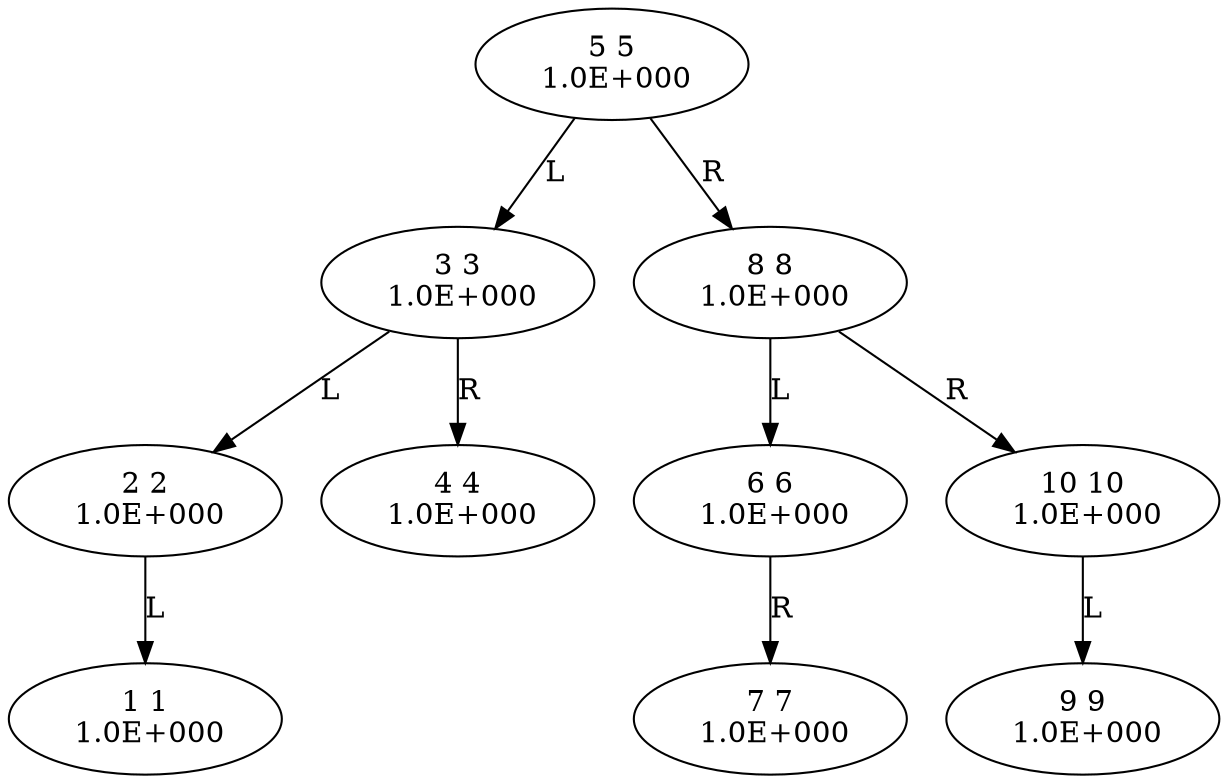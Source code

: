 digraph
{
1 [label="5 5\n 1.0E+000"];
2 [label="3 3\n 1.0E+000"];
3 [label="8 8\n 1.0E+000"];
4 [label="6 6\n 1.0E+000"];
5 [label="10 10\n 1.0E+000"];
6 [label="2 2\n 1.0E+000"];
7 [label="4 4\n 1.0E+000"];
8 [label="1 1\n 1.0E+000"];
9 [label="9 9\n 1.0E+000"];
10 [label="7 7\n 1.0E+000"];

//edges

1 -> 3 [label="R"];
1 -> 2 [label="L"];
2 -> 7 [label="R"];
2 -> 6 [label="L"];
3 -> 5 [label="R"];
3 -> 4 [label="L"];
4 -> 10 [label="R"];
5 -> 9 [label="L"];
6 -> 8 [label="L"];
}
